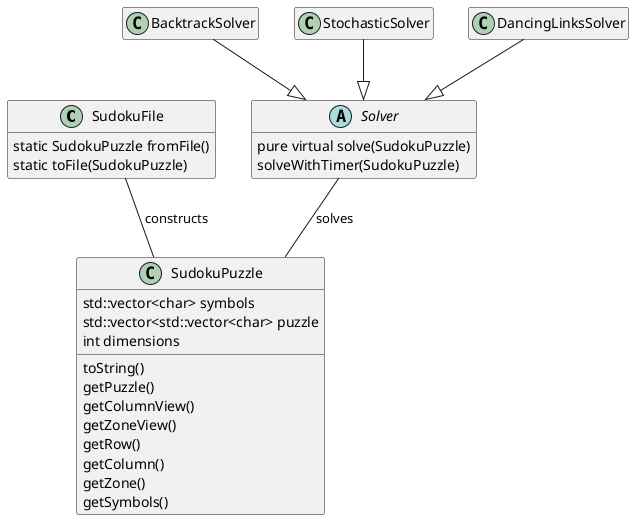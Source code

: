 @startuml

hide empty members
hide empty methods

class SudokuFile {
	static SudokuPuzzle fromFile()
	static toFile(SudokuPuzzle)
}
SudokuFile -- SudokuPuzzle : "constructs"

class SudokuPuzzle {
	std::vector<char> symbols
	std::vector<std::vector<char> puzzle
	int dimensions

    toString()
    getPuzzle()
    getColumnView()
    getZoneView()
    getRow()
    getColumn()
    getZone()
    getSymbols()
}

abstract class Solver {
	pure virtual solve(SudokuPuzzle)
	solveWithTimer(SudokuPuzzle)
}
Solver -- SudokuPuzzle : "solves"

class BacktrackSolver {

}
BacktrackSolver --|> Solver

class StochasticSolver {

}
StochasticSolver --|> Solver

class DancingLinksSolver {

}
DancingLinksSolver --|> Solver

@enduml

